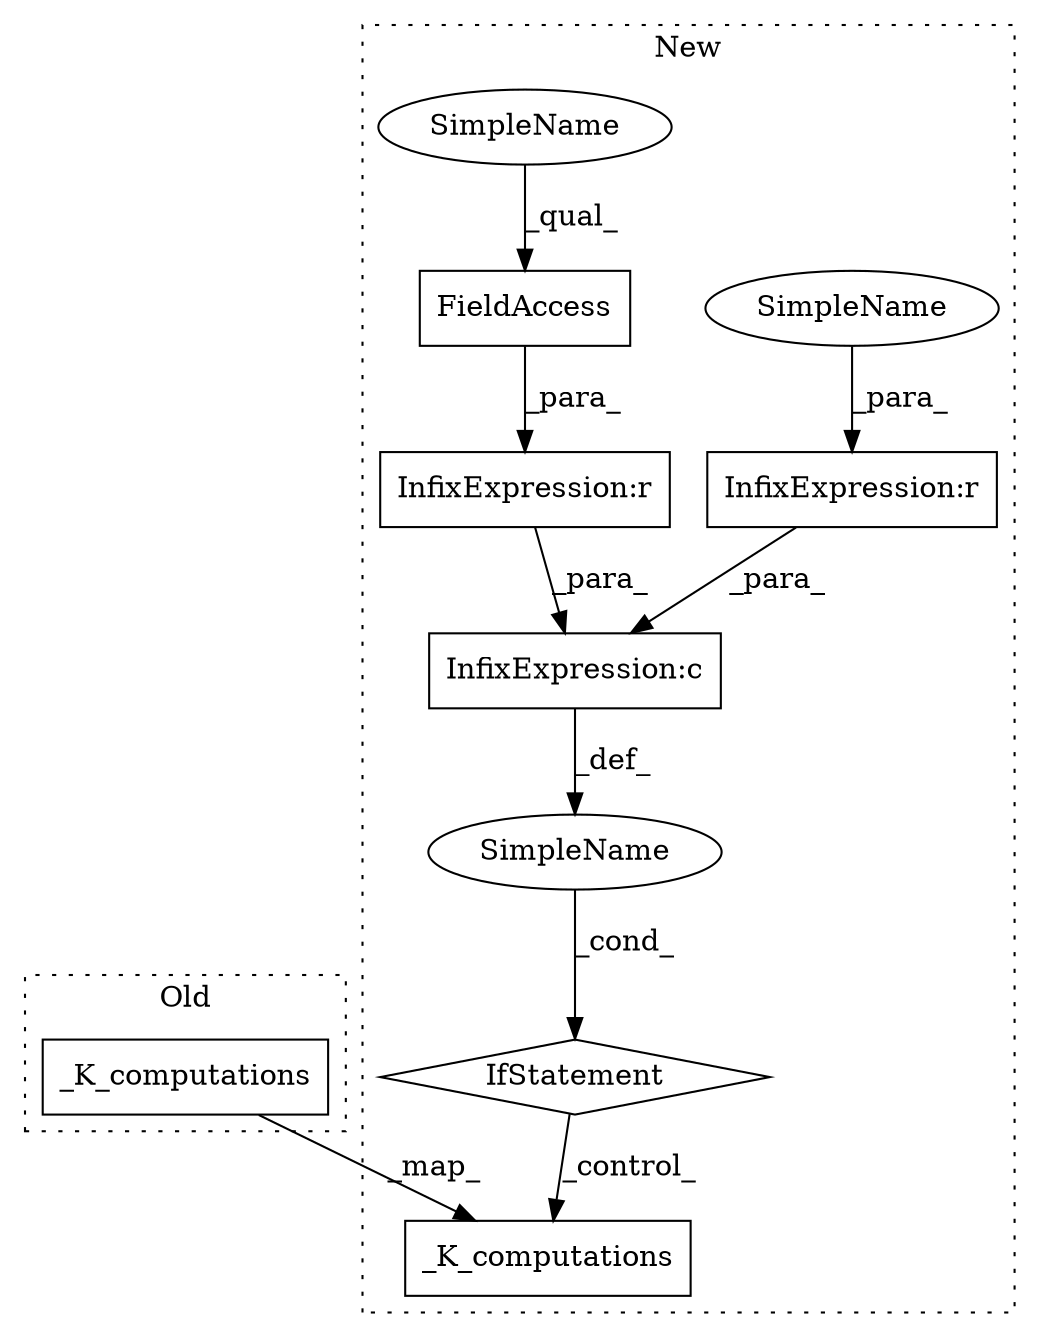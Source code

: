 digraph G {
subgraph cluster0 {
1 [label="_K_computations" a="32" s="1616,1636" l="16,1" shape="box"];
label = "Old";
style="dotted";
}
subgraph cluster1 {
2 [label="_K_computations" a="32" s="1846,1866" l="16,1" shape="box"];
3 [label="InfixExpression:r" a="27" s="1820" l="4" shape="box"];
4 [label="InfixExpression:r" a="27" s="1801" l="4" shape="box"];
5 [label="InfixExpression:c" a="27" s="1813" l="4" shape="box"];
6 [label="FieldAccess" a="22" s="1805" l="7" shape="box"];
7 [label="SimpleName" a="42" s="" l="" shape="ellipse"];
8 [label="IfStatement" a="25" s="1795,1829" l="4,2" shape="diamond"];
9 [label="SimpleName" a="42" s="1818" l="2" shape="ellipse"];
10 [label="SimpleName" a="42" s="1805" l="4" shape="ellipse"];
label = "New";
style="dotted";
}
1 -> 2 [label="_map_"];
3 -> 5 [label="_para_"];
4 -> 5 [label="_para_"];
5 -> 7 [label="_def_"];
6 -> 4 [label="_para_"];
7 -> 8 [label="_cond_"];
8 -> 2 [label="_control_"];
9 -> 3 [label="_para_"];
10 -> 6 [label="_qual_"];
}